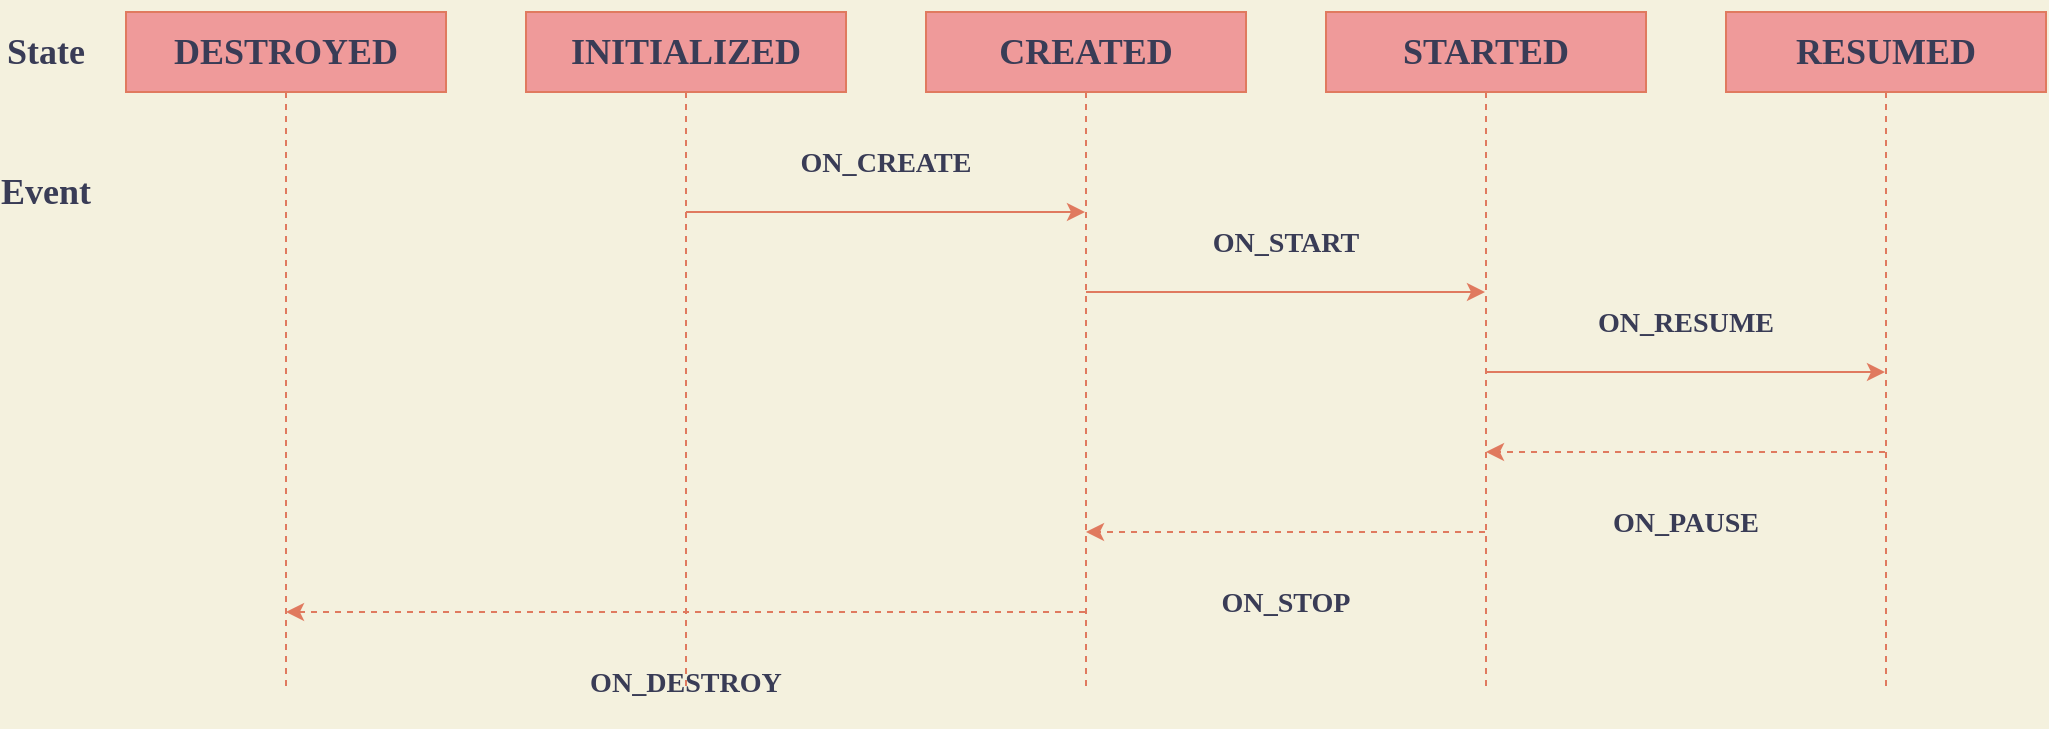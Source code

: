 <mxfile version="14.8.5" type="github">
  <diagram id="z6-L7Pg2wocLRjvj_UEV" name="第 1 页">
    <mxGraphModel dx="1186" dy="741" grid="1" gridSize="10" guides="1" tooltips="1" connect="1" arrows="1" fold="1" page="1" pageScale="1" pageWidth="827" pageHeight="1169" background="#F4F1DE" math="0" shadow="0">
      <root>
        <mxCell id="0" />
        <mxCell id="1" parent="0" />
        <mxCell id="YF7DW7q0cS7cFbDqWeW3-3" value="&lt;h2&gt;INITIALIZED&lt;/h2&gt;" style="shape=umlLifeline;perimeter=lifelinePerimeter;whiteSpace=wrap;html=1;container=1;collapsible=0;recursiveResize=0;outlineConnect=0;rounded=0;sketch=0;fontColor=#393C56;strokeColor=#E07A5F;fillColor=#EF9a9a;fontFamily=Comic Sans MS;" vertex="1" parent="1">
          <mxGeometry x="280" y="100" width="160" height="340" as="geometry" />
        </mxCell>
        <mxCell id="YF7DW7q0cS7cFbDqWeW3-15" value="&lt;h3&gt;ON_CREATE&lt;/h3&gt;" style="text;html=1;strokeColor=none;fillColor=none;align=center;verticalAlign=middle;whiteSpace=wrap;rounded=0;sketch=0;fontFamily=Comic Sans MS;fontColor=#393C56;" vertex="1" parent="YF7DW7q0cS7cFbDqWeW3-3">
          <mxGeometry x="120" y="60" width="120" height="30" as="geometry" />
        </mxCell>
        <mxCell id="YF7DW7q0cS7cFbDqWeW3-4" value="&lt;h2&gt;DESTROYED&lt;/h2&gt;" style="shape=umlLifeline;perimeter=lifelinePerimeter;whiteSpace=wrap;html=1;container=1;collapsible=0;recursiveResize=0;outlineConnect=0;rounded=0;sketch=0;fontColor=#393C56;strokeColor=#E07A5F;fillColor=#EF9a9a;fontFamily=Comic Sans MS;" vertex="1" parent="1">
          <mxGeometry x="80" y="100" width="160" height="340" as="geometry" />
        </mxCell>
        <mxCell id="YF7DW7q0cS7cFbDqWeW3-6" value="&lt;h2&gt;CREATED&lt;/h2&gt;" style="shape=umlLifeline;perimeter=lifelinePerimeter;whiteSpace=wrap;html=1;container=1;collapsible=0;recursiveResize=0;outlineConnect=0;rounded=0;sketch=0;fontColor=#393C56;strokeColor=#E07A5F;fillColor=#EF9a9a;fontFamily=Comic Sans MS;" vertex="1" parent="1">
          <mxGeometry x="480" y="100" width="160" height="340" as="geometry" />
        </mxCell>
        <mxCell id="YF7DW7q0cS7cFbDqWeW3-7" value="&lt;h2&gt;STARTED&lt;/h2&gt;" style="shape=umlLifeline;perimeter=lifelinePerimeter;whiteSpace=wrap;html=1;container=1;collapsible=0;recursiveResize=0;outlineConnect=0;rounded=0;sketch=0;fontColor=#393C56;strokeColor=#E07A5F;fillColor=#EF9a9a;fontFamily=Comic Sans MS;" vertex="1" parent="1">
          <mxGeometry x="680" y="100" width="160" height="340" as="geometry" />
        </mxCell>
        <mxCell id="YF7DW7q0cS7cFbDqWeW3-8" value="&lt;h2&gt;RESUMED&lt;/h2&gt;" style="shape=umlLifeline;perimeter=lifelinePerimeter;whiteSpace=wrap;html=1;container=1;collapsible=0;recursiveResize=0;outlineConnect=0;rounded=0;sketch=0;fontColor=#393C56;strokeColor=#E07A5F;fillColor=#EF9a9a;fontFamily=Comic Sans MS;" vertex="1" parent="1">
          <mxGeometry x="880" y="100" width="160" height="340" as="geometry" />
        </mxCell>
        <mxCell id="YF7DW7q0cS7cFbDqWeW3-13" value="" style="endArrow=classic;html=1;fontColor=#393C56;strokeColor=#E07A5F;fillColor=#F2CC8F;" edge="1" parent="1" source="YF7DW7q0cS7cFbDqWeW3-3" target="YF7DW7q0cS7cFbDqWeW3-6">
          <mxGeometry width="50" height="50" relative="1" as="geometry">
            <mxPoint x="290" y="340" as="sourcePoint" />
            <mxPoint x="340" y="290" as="targetPoint" />
            <Array as="points">
              <mxPoint x="420" y="200" />
            </Array>
          </mxGeometry>
        </mxCell>
        <mxCell id="YF7DW7q0cS7cFbDqWeW3-19" value="" style="endArrow=classic;html=1;fontColor=#393C56;strokeColor=#E07A5F;fillColor=#F2CC8F;" edge="1" parent="1" source="YF7DW7q0cS7cFbDqWeW3-6" target="YF7DW7q0cS7cFbDqWeW3-7">
          <mxGeometry width="50" height="50" relative="1" as="geometry">
            <mxPoint x="490" y="200" as="sourcePoint" />
            <mxPoint x="540" y="150" as="targetPoint" />
            <Array as="points">
              <mxPoint x="590" y="240" />
            </Array>
          </mxGeometry>
        </mxCell>
        <mxCell id="YF7DW7q0cS7cFbDqWeW3-22" value="" style="endArrow=classic;html=1;fontColor=#393C56;strokeColor=#E07A5F;fillColor=#F2CC8F;" edge="1" parent="1" source="YF7DW7q0cS7cFbDqWeW3-7" target="YF7DW7q0cS7cFbDqWeW3-8">
          <mxGeometry width="50" height="50" relative="1" as="geometry">
            <mxPoint x="580" y="210" as="sourcePoint" />
            <mxPoint x="630" y="160" as="targetPoint" />
            <Array as="points">
              <mxPoint x="850" y="280" />
            </Array>
          </mxGeometry>
        </mxCell>
        <mxCell id="YF7DW7q0cS7cFbDqWeW3-23" value="&lt;h3&gt;ON_RESUME&lt;/h3&gt;" style="text;html=1;strokeColor=none;fillColor=none;align=center;verticalAlign=middle;whiteSpace=wrap;rounded=0;sketch=0;fontFamily=Comic Sans MS;fontColor=#393C56;" vertex="1" parent="1">
          <mxGeometry x="800" y="240" width="120" height="30" as="geometry" />
        </mxCell>
        <mxCell id="YF7DW7q0cS7cFbDqWeW3-24" value="" style="endArrow=classic;html=1;fontColor=#393C56;strokeColor=#E07A5F;fillColor=#F2CC8F;dashed=1;" edge="1" parent="1" source="YF7DW7q0cS7cFbDqWeW3-8" target="YF7DW7q0cS7cFbDqWeW3-7">
          <mxGeometry width="50" height="50" relative="1" as="geometry">
            <mxPoint x="580" y="390" as="sourcePoint" />
            <mxPoint x="630" y="340" as="targetPoint" />
            <Array as="points">
              <mxPoint x="860" y="320" />
            </Array>
          </mxGeometry>
        </mxCell>
        <mxCell id="YF7DW7q0cS7cFbDqWeW3-26" value="&lt;h3&gt;ON_PAUSE&lt;/h3&gt;" style="text;html=1;strokeColor=none;fillColor=none;align=center;verticalAlign=middle;whiteSpace=wrap;rounded=0;sketch=0;fontFamily=Comic Sans MS;fontColor=#393C56;" vertex="1" parent="1">
          <mxGeometry x="800" y="340" width="120" height="30" as="geometry" />
        </mxCell>
        <mxCell id="YF7DW7q0cS7cFbDqWeW3-29" value="" style="endArrow=classic;html=1;fontColor=#393C56;strokeColor=#E07A5F;fillColor=#F2CC8F;dashed=1;" edge="1" parent="1" source="YF7DW7q0cS7cFbDqWeW3-7" target="YF7DW7q0cS7cFbDqWeW3-6">
          <mxGeometry width="50" height="50" relative="1" as="geometry">
            <mxPoint x="730" y="530" as="sourcePoint" />
            <mxPoint x="530" y="530" as="targetPoint" />
            <Array as="points">
              <mxPoint x="660" y="360" />
            </Array>
          </mxGeometry>
        </mxCell>
        <mxCell id="YF7DW7q0cS7cFbDqWeW3-30" value="&lt;h3&gt;ON_STOP&lt;/h3&gt;" style="text;html=1;strokeColor=none;fillColor=none;align=center;verticalAlign=middle;whiteSpace=wrap;rounded=0;sketch=0;fontFamily=Comic Sans MS;fontColor=#393C56;" vertex="1" parent="1">
          <mxGeometry x="600" y="380" width="120" height="30" as="geometry" />
        </mxCell>
        <mxCell id="YF7DW7q0cS7cFbDqWeW3-21" value="&lt;h3&gt;ON_START&lt;/h3&gt;" style="text;html=1;strokeColor=none;fillColor=none;align=center;verticalAlign=middle;whiteSpace=wrap;rounded=0;sketch=0;fontFamily=Comic Sans MS;fontColor=#393C56;" vertex="1" parent="1">
          <mxGeometry x="600" y="200" width="120" height="30" as="geometry" />
        </mxCell>
        <mxCell id="YF7DW7q0cS7cFbDqWeW3-34" value="" style="endArrow=classic;html=1;fontColor=#393C56;strokeColor=#E07A5F;fillColor=#F2CC8F;dashed=1;" edge="1" parent="1" source="YF7DW7q0cS7cFbDqWeW3-6" target="YF7DW7q0cS7cFbDqWeW3-4">
          <mxGeometry width="50" height="50" relative="1" as="geometry">
            <mxPoint x="590" y="535" as="sourcePoint" />
            <mxPoint x="390" y="535" as="targetPoint" />
            <Array as="points">
              <mxPoint x="490" y="400" />
            </Array>
          </mxGeometry>
        </mxCell>
        <mxCell id="YF7DW7q0cS7cFbDqWeW3-35" value="&lt;h3&gt;ON_DESTROY&lt;/h3&gt;" style="text;html=1;strokeColor=none;fillColor=none;align=center;verticalAlign=middle;whiteSpace=wrap;rounded=0;sketch=0;fontFamily=Comic Sans MS;fontColor=#393C56;" vertex="1" parent="1">
          <mxGeometry x="295" y="420" width="130" height="30" as="geometry" />
        </mxCell>
        <mxCell id="YF7DW7q0cS7cFbDqWeW3-36" value="&lt;h2&gt;State&lt;/h2&gt;" style="text;html=1;strokeColor=none;fillColor=none;align=center;verticalAlign=middle;whiteSpace=wrap;rounded=0;sketch=0;fontFamily=Comic Sans MS;fontColor=#393C56;" vertex="1" parent="1">
          <mxGeometry x="20" y="110" width="40" height="20" as="geometry" />
        </mxCell>
        <mxCell id="YF7DW7q0cS7cFbDqWeW3-37" value="&lt;h2&gt;Event&lt;/h2&gt;" style="text;html=1;strokeColor=none;fillColor=none;align=center;verticalAlign=middle;whiteSpace=wrap;rounded=0;sketch=0;fontFamily=Comic Sans MS;fontColor=#393C56;" vertex="1" parent="1">
          <mxGeometry x="20" y="180" width="40" height="20" as="geometry" />
        </mxCell>
      </root>
    </mxGraphModel>
  </diagram>
</mxfile>
